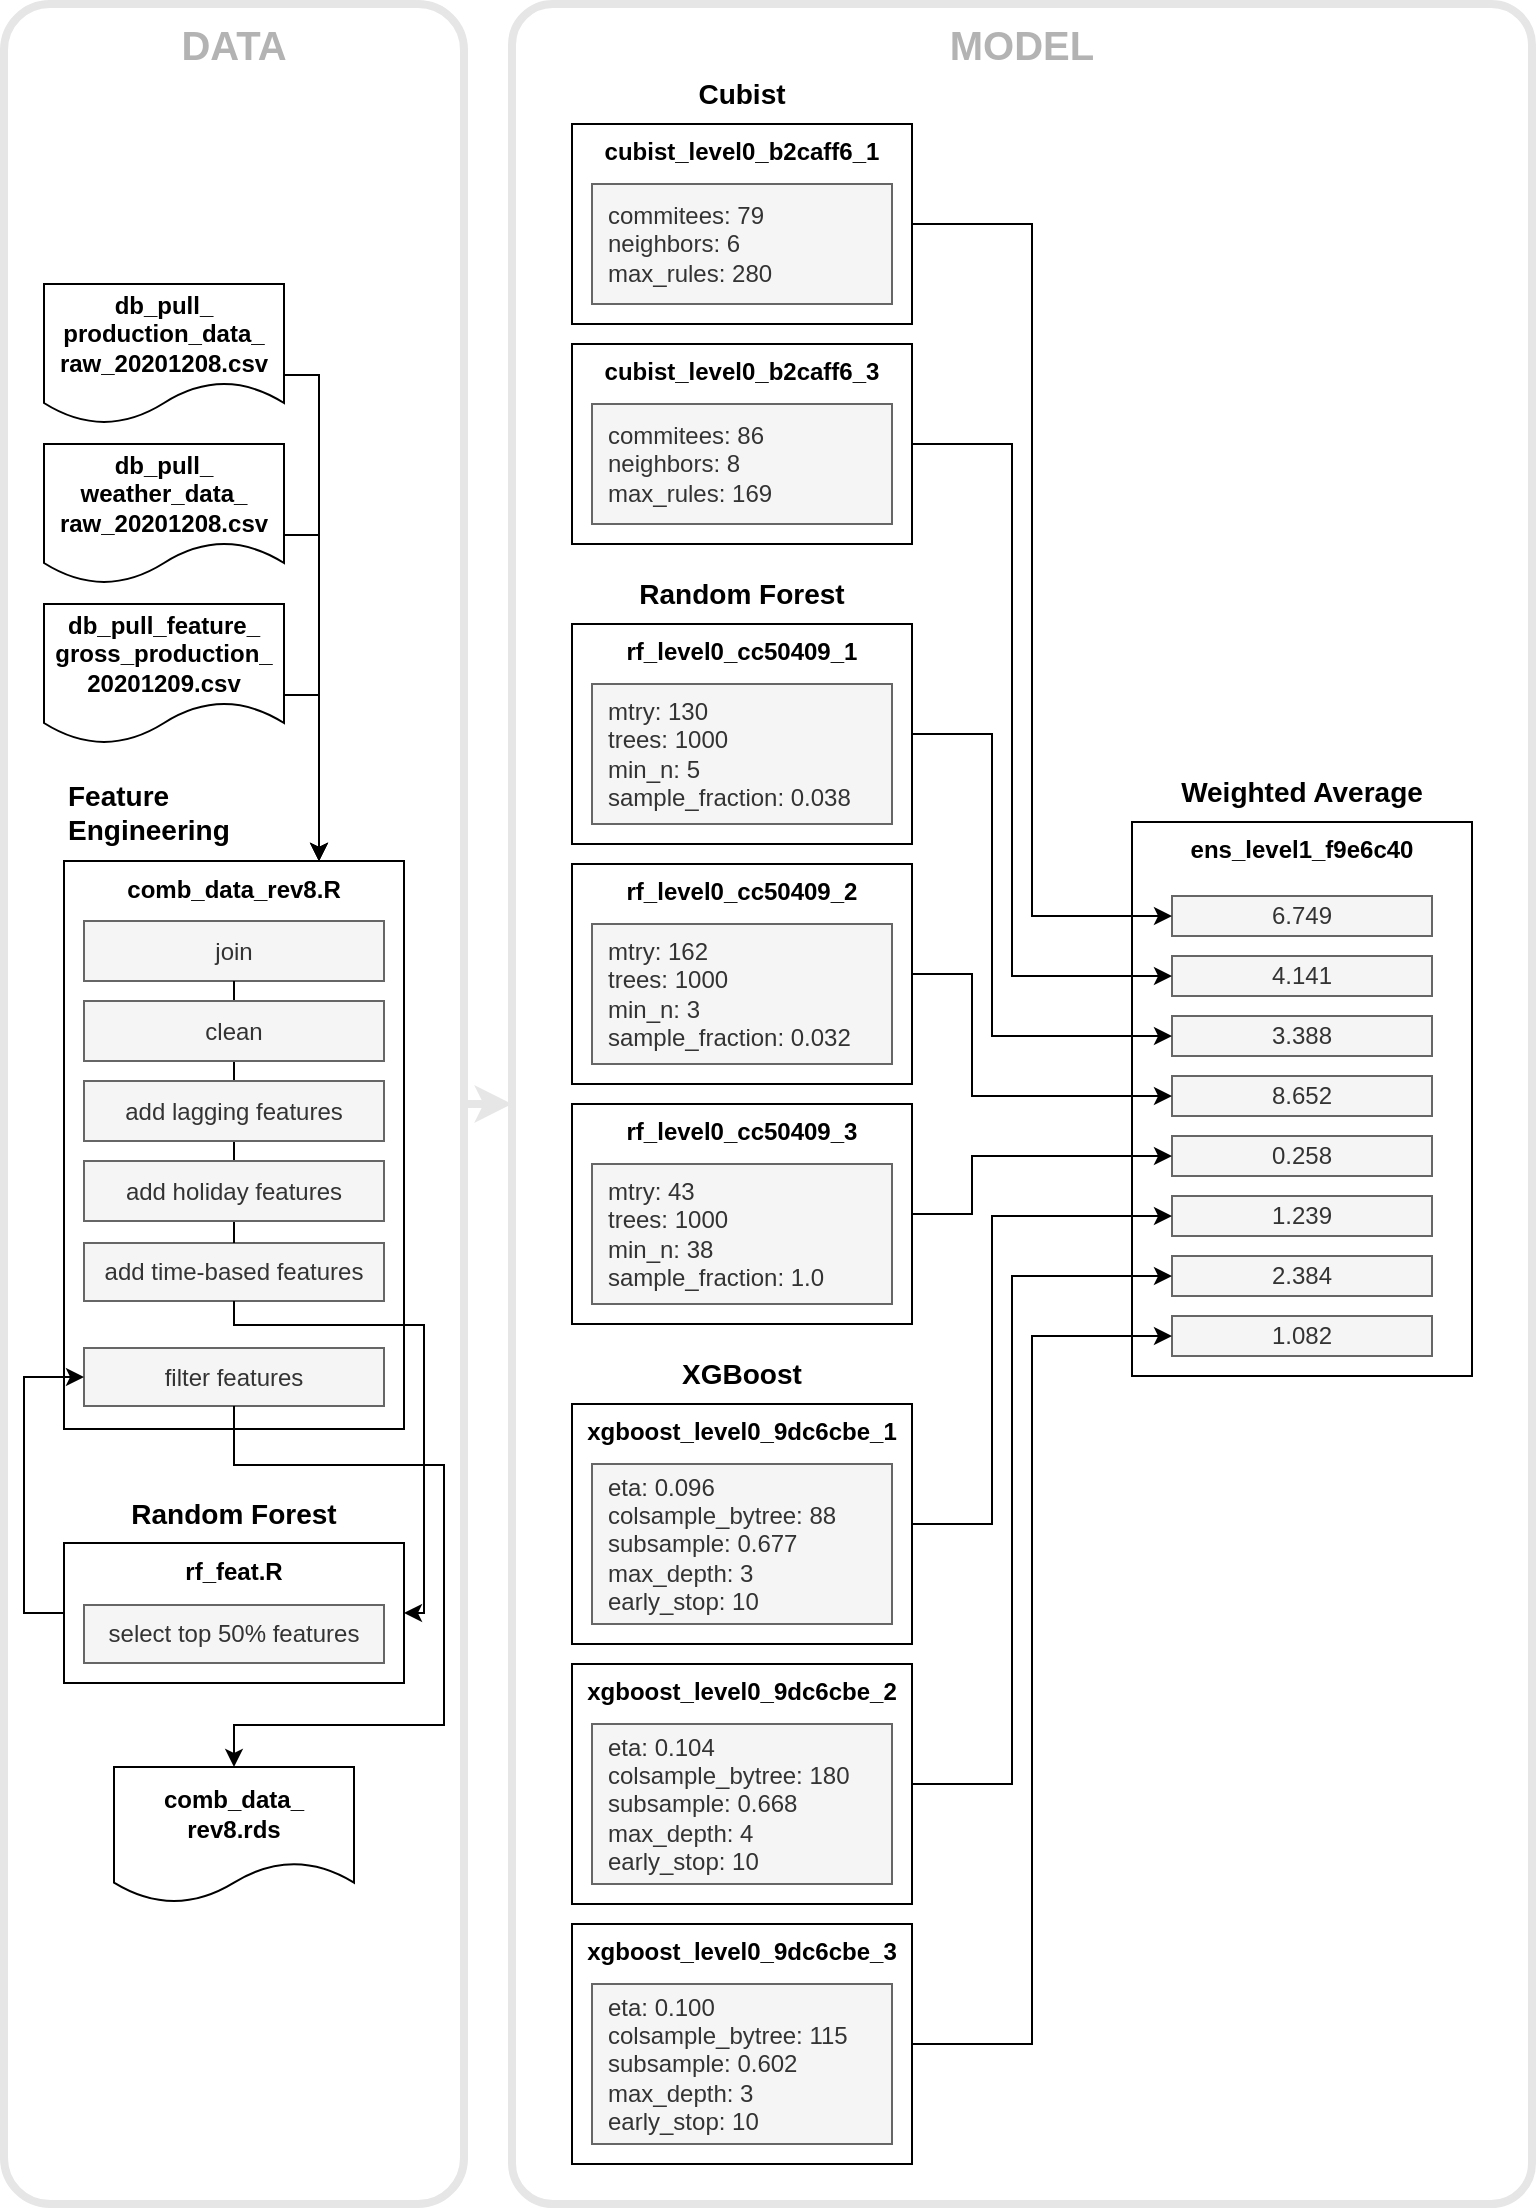 <mxfile version="14.2.9" type="device"><diagram id="dqaOxwCNVm4bTsbSVRbA" name="Page-1"><mxGraphModel dx="1963" dy="1880" grid="1" gridSize="10" guides="1" tooltips="1" connect="1" arrows="1" fold="1" page="1" pageScale="1" pageWidth="850" pageHeight="1100" math="0" shadow="0"><root><mxCell id="0"/><mxCell id="1" parent="0"/><mxCell id="R85agXf6EkqI4fIpD-az-84" value="" style="group" vertex="1" connectable="0" parent="1"><mxGeometry width="764" height="1100" as="geometry"/></mxCell><mxCell id="R85agXf6EkqI4fIpD-az-74" value="" style="rounded=1;whiteSpace=wrap;html=1;fontSize=14;align=center;strokeWidth=4;strokeColor=#E6E6E6;fillColor=none;arcSize=10;" vertex="1" parent="R85agXf6EkqI4fIpD-az-84"><mxGeometry width="230" height="1100" as="geometry"/></mxCell><mxCell id="R85agXf6EkqI4fIpD-az-52" value="" style="rounded=1;whiteSpace=wrap;html=1;fontSize=14;align=center;strokeWidth=4;strokeColor=#E6E6E6;fillColor=none;arcSize=4;" vertex="1" parent="R85agXf6EkqI4fIpD-az-84"><mxGeometry x="254" width="510" height="1100" as="geometry"/></mxCell><mxCell id="R85agXf6EkqI4fIpD-az-30" value="ens_level1_f9e6c40" style="rounded=0;whiteSpace=wrap;html=1;verticalAlign=top;fontStyle=1" vertex="1" parent="R85agXf6EkqI4fIpD-az-84"><mxGeometry x="564" y="409" width="170" height="277" as="geometry"/></mxCell><mxCell id="R85agXf6EkqI4fIpD-az-5" value="cubist_level0_b2caff6_1" style="rounded=0;whiteSpace=wrap;html=1;verticalAlign=top;fontStyle=1" vertex="1" parent="R85agXf6EkqI4fIpD-az-84"><mxGeometry x="284" y="60" width="170" height="100" as="geometry"/></mxCell><mxCell id="R85agXf6EkqI4fIpD-az-3" value="&lt;div align=&quot;left&quot;&gt;commitees: 79&lt;br&gt;neighbors: 6&lt;br&gt;max_rules: 280&lt;br&gt;&lt;/div&gt;" style="rounded=0;whiteSpace=wrap;html=1;align=left;spacingLeft=6;fillColor=#f5f5f5;strokeColor=#666666;fontColor=#333333;" vertex="1" parent="R85agXf6EkqI4fIpD-az-84"><mxGeometry x="294" y="90" width="150" height="60" as="geometry"/></mxCell><mxCell id="R85agXf6EkqI4fIpD-az-6" value="cubist_level0_b2caff6_3" style="rounded=0;whiteSpace=wrap;html=1;verticalAlign=top;fontStyle=1" vertex="1" parent="R85agXf6EkqI4fIpD-az-84"><mxGeometry x="284" y="170" width="170" height="100" as="geometry"/></mxCell><mxCell id="R85agXf6EkqI4fIpD-az-7" value="&lt;div align=&quot;left&quot;&gt;commitees: 86&lt;br&gt;neighbors: 8&lt;br&gt;max_rules: 169&lt;br&gt;&lt;/div&gt;" style="rounded=0;whiteSpace=wrap;html=1;align=left;spacingLeft=6;fillColor=#f5f5f5;strokeColor=#666666;fontColor=#333333;" vertex="1" parent="R85agXf6EkqI4fIpD-az-84"><mxGeometry x="294" y="200" width="150" height="60" as="geometry"/></mxCell><mxCell id="R85agXf6EkqI4fIpD-az-8" value="rf_level0_cc50409_1" style="rounded=0;whiteSpace=wrap;html=1;verticalAlign=top;fontStyle=1" vertex="1" parent="R85agXf6EkqI4fIpD-az-84"><mxGeometry x="284" y="310" width="170" height="110" as="geometry"/></mxCell><mxCell id="R85agXf6EkqI4fIpD-az-9" value="&lt;div align=&quot;left&quot;&gt;mtry: 130&lt;br&gt;trees: 1000&lt;br&gt;min_n: 5&lt;/div&gt;&lt;div align=&quot;left&quot;&gt;sample_fraction: 0.038&lt;br&gt;&lt;/div&gt;" style="rounded=0;whiteSpace=wrap;html=1;align=left;spacingLeft=6;fillColor=#f5f5f5;strokeColor=#666666;fontColor=#333333;" vertex="1" parent="R85agXf6EkqI4fIpD-az-84"><mxGeometry x="294" y="340" width="150" height="70" as="geometry"/></mxCell><mxCell id="R85agXf6EkqI4fIpD-az-12" value="Cubist" style="text;html=1;strokeColor=none;fillColor=none;align=center;verticalAlign=middle;whiteSpace=wrap;rounded=0;fontStyle=1;fontSize=14;" vertex="1" parent="R85agXf6EkqI4fIpD-az-84"><mxGeometry x="284" y="30" width="170" height="30" as="geometry"/></mxCell><mxCell id="R85agXf6EkqI4fIpD-az-13" value="Random Forest" style="text;html=1;strokeColor=none;fillColor=none;align=center;verticalAlign=middle;whiteSpace=wrap;rounded=0;fontStyle=1;fontSize=14;" vertex="1" parent="R85agXf6EkqI4fIpD-az-84"><mxGeometry x="284" y="280" width="170" height="30" as="geometry"/></mxCell><mxCell id="R85agXf6EkqI4fIpD-az-14" value="rf_level0_cc50409_2" style="rounded=0;whiteSpace=wrap;html=1;verticalAlign=top;fontStyle=1" vertex="1" parent="R85agXf6EkqI4fIpD-az-84"><mxGeometry x="284" y="430" width="170" height="110" as="geometry"/></mxCell><mxCell id="R85agXf6EkqI4fIpD-az-15" value="&lt;div align=&quot;left&quot;&gt;mtry: 162&lt;br&gt;trees: 1000&lt;br&gt;min_n: 3&lt;/div&gt;&lt;div align=&quot;left&quot;&gt;sample_fraction: 0.032&lt;br&gt;&lt;/div&gt;" style="rounded=0;whiteSpace=wrap;html=1;align=left;spacingLeft=6;fillColor=#f5f5f5;strokeColor=#666666;fontColor=#333333;" vertex="1" parent="R85agXf6EkqI4fIpD-az-84"><mxGeometry x="294" y="460" width="150" height="70" as="geometry"/></mxCell><mxCell id="R85agXf6EkqI4fIpD-az-16" value="rf_level0_cc50409_3" style="rounded=0;whiteSpace=wrap;html=1;verticalAlign=top;fontStyle=1" vertex="1" parent="R85agXf6EkqI4fIpD-az-84"><mxGeometry x="284" y="550" width="170" height="110" as="geometry"/></mxCell><mxCell id="R85agXf6EkqI4fIpD-az-17" value="&lt;div align=&quot;left&quot;&gt;mtry: 43&lt;br&gt;trees: 1000&lt;br&gt;min_n: 38&lt;/div&gt;&lt;div align=&quot;left&quot;&gt;sample_fraction: 1.0&lt;br&gt;&lt;/div&gt;" style="rounded=0;whiteSpace=wrap;html=1;align=left;spacingLeft=6;fillColor=#f5f5f5;strokeColor=#666666;fontColor=#333333;" vertex="1" parent="R85agXf6EkqI4fIpD-az-84"><mxGeometry x="294" y="580" width="150" height="70" as="geometry"/></mxCell><mxCell id="R85agXf6EkqI4fIpD-az-18" value="xgboost_level0_9dc6cbe_1" style="rounded=0;whiteSpace=wrap;html=1;verticalAlign=top;fontStyle=1" vertex="1" parent="R85agXf6EkqI4fIpD-az-84"><mxGeometry x="284" y="700" width="170" height="120" as="geometry"/></mxCell><mxCell id="R85agXf6EkqI4fIpD-az-19" value="&lt;div align=&quot;left&quot;&gt;eta: 0.096&lt;br&gt;colsample_bytree: 88&lt;br&gt;subsample: 0.677&lt;br&gt;&lt;/div&gt;&lt;div align=&quot;left&quot;&gt;max_depth: 3&lt;/div&gt;&lt;div align=&quot;left&quot;&gt;early_stop: 10&lt;br&gt;&lt;/div&gt;" style="rounded=0;whiteSpace=wrap;html=1;align=left;spacingLeft=6;fillColor=#f5f5f5;strokeColor=#666666;fontColor=#333333;" vertex="1" parent="R85agXf6EkqI4fIpD-az-84"><mxGeometry x="294" y="730" width="150" height="80" as="geometry"/></mxCell><mxCell id="R85agXf6EkqI4fIpD-az-20" value="XGBoost" style="text;html=1;strokeColor=none;fillColor=none;align=center;verticalAlign=middle;whiteSpace=wrap;rounded=0;fontStyle=1;fontSize=14;" vertex="1" parent="R85agXf6EkqI4fIpD-az-84"><mxGeometry x="284" y="670" width="170" height="30" as="geometry"/></mxCell><mxCell id="R85agXf6EkqI4fIpD-az-26" value="xgboost_level0_9dc6cbe_2" style="rounded=0;whiteSpace=wrap;html=1;verticalAlign=top;fontStyle=1" vertex="1" parent="R85agXf6EkqI4fIpD-az-84"><mxGeometry x="284" y="830" width="170" height="120" as="geometry"/></mxCell><mxCell id="R85agXf6EkqI4fIpD-az-27" value="&lt;div align=&quot;left&quot;&gt;eta: 0.104&lt;br&gt;colsample_bytree: 180&lt;br&gt;subsample: 0.668&lt;br&gt;&lt;/div&gt;&lt;div align=&quot;left&quot;&gt;max_depth: 4&lt;br&gt;&lt;/div&gt;&lt;div align=&quot;left&quot;&gt;early_stop: 10&lt;br&gt;&lt;/div&gt;" style="rounded=0;whiteSpace=wrap;html=1;align=left;spacingLeft=6;fillColor=#f5f5f5;strokeColor=#666666;fontColor=#333333;" vertex="1" parent="R85agXf6EkqI4fIpD-az-84"><mxGeometry x="294" y="860" width="150" height="80" as="geometry"/></mxCell><mxCell id="R85agXf6EkqI4fIpD-az-28" value="xgboost_level0_9dc6cbe_3" style="rounded=0;whiteSpace=wrap;html=1;verticalAlign=top;fontStyle=1" vertex="1" parent="R85agXf6EkqI4fIpD-az-84"><mxGeometry x="284" y="960" width="170" height="120" as="geometry"/></mxCell><mxCell id="R85agXf6EkqI4fIpD-az-29" value="&lt;div align=&quot;left&quot;&gt;eta: 0.100&lt;br&gt;colsample_bytree: 115&lt;br&gt;subsample: 0.602&lt;br&gt;&lt;/div&gt;&lt;div align=&quot;left&quot;&gt;max_depth: 3&lt;br&gt;&lt;/div&gt;&lt;div align=&quot;left&quot;&gt;early_stop: 10&lt;br&gt;&lt;/div&gt;" style="rounded=0;whiteSpace=wrap;html=1;align=left;spacingLeft=6;fillColor=#f5f5f5;strokeColor=#666666;fontColor=#333333;" vertex="1" parent="R85agXf6EkqI4fIpD-az-84"><mxGeometry x="294" y="990" width="150" height="80" as="geometry"/></mxCell><mxCell id="R85agXf6EkqI4fIpD-az-32" value="Weighted Average" style="text;html=1;strokeColor=none;fillColor=none;align=center;verticalAlign=middle;whiteSpace=wrap;rounded=0;fontStyle=1;fontSize=14;" vertex="1" parent="R85agXf6EkqI4fIpD-az-84"><mxGeometry x="564" y="379" width="170" height="30" as="geometry"/></mxCell><mxCell id="R85agXf6EkqI4fIpD-az-34" value="&lt;div&gt;6.749&lt;br&gt;&lt;/div&gt;" style="rounded=0;whiteSpace=wrap;html=1;align=center;spacingLeft=0;fillColor=#f5f5f5;strokeColor=#666666;fontColor=#333333;" vertex="1" parent="R85agXf6EkqI4fIpD-az-84"><mxGeometry x="584" y="446" width="130" height="20" as="geometry"/></mxCell><mxCell id="R85agXf6EkqI4fIpD-az-35" style="edgeStyle=orthogonalEdgeStyle;rounded=0;orthogonalLoop=1;jettySize=auto;html=1;exitX=1;exitY=0.5;exitDx=0;exitDy=0;entryX=0;entryY=0.5;entryDx=0;entryDy=0;fontSize=14;" edge="1" parent="R85agXf6EkqI4fIpD-az-84" source="R85agXf6EkqI4fIpD-az-5" target="R85agXf6EkqI4fIpD-az-34"><mxGeometry relative="1" as="geometry"><Array as="points"><mxPoint x="514" y="110"/><mxPoint x="514" y="456"/></Array></mxGeometry></mxCell><mxCell id="R85agXf6EkqI4fIpD-az-36" value="&lt;div&gt;4.141&lt;/div&gt;" style="rounded=0;whiteSpace=wrap;html=1;align=center;spacingLeft=0;fillColor=#f5f5f5;strokeColor=#666666;fontColor=#333333;" vertex="1" parent="R85agXf6EkqI4fIpD-az-84"><mxGeometry x="584" y="476" width="130" height="20" as="geometry"/></mxCell><mxCell id="R85agXf6EkqI4fIpD-az-37" style="edgeStyle=orthogonalEdgeStyle;rounded=0;orthogonalLoop=1;jettySize=auto;html=1;exitX=1;exitY=0.5;exitDx=0;exitDy=0;entryX=0;entryY=0.5;entryDx=0;entryDy=0;fontSize=14;" edge="1" parent="R85agXf6EkqI4fIpD-az-84" source="R85agXf6EkqI4fIpD-az-6" target="R85agXf6EkqI4fIpD-az-36"><mxGeometry relative="1" as="geometry"><Array as="points"><mxPoint x="504" y="220"/><mxPoint x="504" y="486"/></Array></mxGeometry></mxCell><mxCell id="R85agXf6EkqI4fIpD-az-38" value="&lt;div&gt;3.388&lt;/div&gt;" style="rounded=0;whiteSpace=wrap;html=1;align=center;spacingLeft=0;fillColor=#f5f5f5;strokeColor=#666666;fontColor=#333333;" vertex="1" parent="R85agXf6EkqI4fIpD-az-84"><mxGeometry x="584" y="506" width="130" height="20" as="geometry"/></mxCell><mxCell id="R85agXf6EkqI4fIpD-az-39" style="edgeStyle=orthogonalEdgeStyle;rounded=0;orthogonalLoop=1;jettySize=auto;html=1;exitX=1;exitY=0.5;exitDx=0;exitDy=0;entryX=0;entryY=0.5;entryDx=0;entryDy=0;fontSize=14;" edge="1" parent="R85agXf6EkqI4fIpD-az-84" source="R85agXf6EkqI4fIpD-az-8" target="R85agXf6EkqI4fIpD-az-38"><mxGeometry relative="1" as="geometry"><Array as="points"><mxPoint x="494" y="365"/><mxPoint x="494" y="516"/></Array></mxGeometry></mxCell><mxCell id="R85agXf6EkqI4fIpD-az-40" value="&lt;div&gt;8.652&lt;/div&gt;" style="rounded=0;whiteSpace=wrap;html=1;align=center;spacingLeft=0;fillColor=#f5f5f5;strokeColor=#666666;fontColor=#333333;" vertex="1" parent="R85agXf6EkqI4fIpD-az-84"><mxGeometry x="584" y="536" width="130" height="20" as="geometry"/></mxCell><mxCell id="R85agXf6EkqI4fIpD-az-41" style="edgeStyle=orthogonalEdgeStyle;rounded=0;orthogonalLoop=1;jettySize=auto;html=1;exitX=1;exitY=0.5;exitDx=0;exitDy=0;entryX=0;entryY=0.5;entryDx=0;entryDy=0;fontSize=14;" edge="1" parent="R85agXf6EkqI4fIpD-az-84" source="R85agXf6EkqI4fIpD-az-14" target="R85agXf6EkqI4fIpD-az-40"><mxGeometry relative="1" as="geometry"><Array as="points"><mxPoint x="484" y="485"/><mxPoint x="484" y="546"/></Array></mxGeometry></mxCell><mxCell id="R85agXf6EkqI4fIpD-az-42" value="&lt;div&gt;0.258&lt;/div&gt;" style="rounded=0;whiteSpace=wrap;html=1;align=center;spacingLeft=0;fillColor=#f5f5f5;strokeColor=#666666;fontColor=#333333;" vertex="1" parent="R85agXf6EkqI4fIpD-az-84"><mxGeometry x="584" y="566" width="130" height="20" as="geometry"/></mxCell><mxCell id="R85agXf6EkqI4fIpD-az-43" style="edgeStyle=orthogonalEdgeStyle;rounded=0;orthogonalLoop=1;jettySize=auto;html=1;exitX=1;exitY=0.5;exitDx=0;exitDy=0;fontSize=14;" edge="1" parent="R85agXf6EkqI4fIpD-az-84" source="R85agXf6EkqI4fIpD-az-16" target="R85agXf6EkqI4fIpD-az-42"><mxGeometry relative="1" as="geometry"><Array as="points"><mxPoint x="484" y="605"/><mxPoint x="484" y="576"/></Array></mxGeometry></mxCell><mxCell id="R85agXf6EkqI4fIpD-az-44" value="&lt;div&gt;1.239&lt;/div&gt;" style="rounded=0;whiteSpace=wrap;html=1;align=center;spacingLeft=0;fillColor=#f5f5f5;strokeColor=#666666;fontColor=#333333;" vertex="1" parent="R85agXf6EkqI4fIpD-az-84"><mxGeometry x="584" y="596" width="130" height="20" as="geometry"/></mxCell><mxCell id="R85agXf6EkqI4fIpD-az-45" style="edgeStyle=orthogonalEdgeStyle;rounded=0;orthogonalLoop=1;jettySize=auto;html=1;exitX=1;exitY=0.5;exitDx=0;exitDy=0;entryX=0;entryY=0.5;entryDx=0;entryDy=0;fontSize=14;" edge="1" parent="R85agXf6EkqI4fIpD-az-84" source="R85agXf6EkqI4fIpD-az-18" target="R85agXf6EkqI4fIpD-az-44"><mxGeometry relative="1" as="geometry"><Array as="points"><mxPoint x="494" y="760"/><mxPoint x="494" y="606"/></Array></mxGeometry></mxCell><mxCell id="R85agXf6EkqI4fIpD-az-46" value="&lt;div&gt;2.384&lt;/div&gt;" style="rounded=0;whiteSpace=wrap;html=1;align=center;spacingLeft=0;fillColor=#f5f5f5;strokeColor=#666666;fontColor=#333333;" vertex="1" parent="R85agXf6EkqI4fIpD-az-84"><mxGeometry x="584" y="626" width="130" height="20" as="geometry"/></mxCell><mxCell id="R85agXf6EkqI4fIpD-az-47" style="edgeStyle=orthogonalEdgeStyle;rounded=0;orthogonalLoop=1;jettySize=auto;html=1;exitX=1;exitY=0.5;exitDx=0;exitDy=0;entryX=0;entryY=0.5;entryDx=0;entryDy=0;fontSize=14;" edge="1" parent="R85agXf6EkqI4fIpD-az-84" source="R85agXf6EkqI4fIpD-az-26" target="R85agXf6EkqI4fIpD-az-46"><mxGeometry relative="1" as="geometry"><Array as="points"><mxPoint x="504" y="890"/><mxPoint x="504" y="636"/></Array></mxGeometry></mxCell><mxCell id="R85agXf6EkqI4fIpD-az-48" value="&lt;div&gt;1.082&lt;/div&gt;" style="rounded=0;whiteSpace=wrap;html=1;align=center;spacingLeft=0;fillColor=#f5f5f5;strokeColor=#666666;fontColor=#333333;" vertex="1" parent="R85agXf6EkqI4fIpD-az-84"><mxGeometry x="584" y="656" width="130" height="20" as="geometry"/></mxCell><mxCell id="R85agXf6EkqI4fIpD-az-53" value="MODEL" style="text;html=1;strokeColor=none;fillColor=none;align=center;verticalAlign=middle;whiteSpace=wrap;rounded=0;fontStyle=1;fontSize=20;fontColor=#B3B3B3;" vertex="1" parent="R85agXf6EkqI4fIpD-az-84"><mxGeometry x="254" width="510" height="40" as="geometry"/></mxCell><mxCell id="R85agXf6EkqI4fIpD-az-75" value="DATA" style="text;html=1;strokeColor=none;fillColor=none;align=center;verticalAlign=middle;whiteSpace=wrap;rounded=0;fontStyle=1;fontSize=20;fontColor=#B3B3B3;" vertex="1" parent="R85agXf6EkqI4fIpD-az-84"><mxGeometry width="230" height="40" as="geometry"/></mxCell><mxCell id="R85agXf6EkqI4fIpD-az-49" style="edgeStyle=orthogonalEdgeStyle;rounded=0;orthogonalLoop=1;jettySize=auto;html=1;exitX=1;exitY=0.5;exitDx=0;exitDy=0;entryX=0;entryY=0.5;entryDx=0;entryDy=0;fontSize=14;" edge="1" parent="R85agXf6EkqI4fIpD-az-84" source="R85agXf6EkqI4fIpD-az-28" target="R85agXf6EkqI4fIpD-az-48"><mxGeometry relative="1" as="geometry"><Array as="points"><mxPoint x="514" y="1020"/><mxPoint x="514" y="666"/></Array></mxGeometry></mxCell><mxCell id="R85agXf6EkqI4fIpD-az-83" value="" style="endArrow=classic;html=1;strokeWidth=4;fontSize=12;fontColor=#000000;entryX=0;entryY=0.5;entryDx=0;entryDy=0;exitX=1;exitY=0.5;exitDx=0;exitDy=0;strokeColor=#E6E6E6;" edge="1" parent="R85agXf6EkqI4fIpD-az-84" source="R85agXf6EkqI4fIpD-az-74" target="R85agXf6EkqI4fIpD-az-52"><mxGeometry width="50" height="50" relative="1" as="geometry"><mxPoint x="224" y="480" as="sourcePoint"/><mxPoint x="274" y="430" as="targetPoint"/></mxGeometry></mxCell><mxCell id="R85agXf6EkqI4fIpD-az-54" value="db_pull_&lt;br&gt;production_data_&lt;br&gt;raw_20201208.csv" style="shape=document;whiteSpace=wrap;html=1;boundedLbl=1;strokeWidth=1;fontSize=12;align=center;fontStyle=1" vertex="1" parent="R85agXf6EkqI4fIpD-az-84"><mxGeometry x="20" y="140" width="120" height="70" as="geometry"/></mxCell><mxCell id="R85agXf6EkqI4fIpD-az-55" value="db_pull_&lt;br&gt;weather_data_&lt;br&gt;raw_20201208.csv" style="shape=document;whiteSpace=wrap;html=1;boundedLbl=1;strokeWidth=1;fontSize=12;align=center;fontStyle=1" vertex="1" parent="R85agXf6EkqI4fIpD-az-84"><mxGeometry x="20" y="220" width="120" height="70" as="geometry"/></mxCell><mxCell id="R85agXf6EkqI4fIpD-az-56" value="db_pull_feature_&lt;br&gt;gross_production_&lt;br&gt;20201209.csv" style="shape=document;whiteSpace=wrap;html=1;boundedLbl=1;strokeWidth=1;fontSize=12;align=center;fontStyle=1" vertex="1" parent="R85agXf6EkqI4fIpD-az-84"><mxGeometry x="20" y="300" width="120" height="70" as="geometry"/></mxCell><mxCell id="R85agXf6EkqI4fIpD-az-58" value="&lt;div&gt;comb_data_rev8.R&lt;/div&gt;" style="rounded=0;whiteSpace=wrap;html=1;verticalAlign=top;fontStyle=1" vertex="1" parent="R85agXf6EkqI4fIpD-az-84"><mxGeometry x="30" y="428.5" width="170" height="284" as="geometry"/></mxCell><mxCell id="R85agXf6EkqI4fIpD-az-71" style="edgeStyle=orthogonalEdgeStyle;rounded=0;orthogonalLoop=1;jettySize=auto;html=1;exitX=1;exitY=0.5;exitDx=0;exitDy=0;entryX=0.75;entryY=0;entryDx=0;entryDy=0;fontSize=12;fontColor=#000000;" edge="1" parent="R85agXf6EkqI4fIpD-az-84" source="R85agXf6EkqI4fIpD-az-54" target="R85agXf6EkqI4fIpD-az-58"><mxGeometry x="10" y="150.5" as="geometry"><Array as="points"><mxPoint x="158" y="185.5"/></Array></mxGeometry></mxCell><mxCell id="R85agXf6EkqI4fIpD-az-70" style="edgeStyle=orthogonalEdgeStyle;rounded=0;orthogonalLoop=1;jettySize=auto;html=1;exitX=1;exitY=0.5;exitDx=0;exitDy=0;entryX=0.75;entryY=0;entryDx=0;entryDy=0;fontSize=12;fontColor=#000000;" edge="1" parent="R85agXf6EkqI4fIpD-az-84" source="R85agXf6EkqI4fIpD-az-55" target="R85agXf6EkqI4fIpD-az-58"><mxGeometry x="10" y="150.5" as="geometry"><Array as="points"><mxPoint x="158" y="265.5"/></Array></mxGeometry></mxCell><mxCell id="R85agXf6EkqI4fIpD-az-69" style="edgeStyle=orthogonalEdgeStyle;rounded=0;orthogonalLoop=1;jettySize=auto;html=1;exitX=1;exitY=0.5;exitDx=0;exitDy=0;entryX=0.75;entryY=0;entryDx=0;entryDy=0;fontSize=12;fontColor=#000000;" edge="1" parent="R85agXf6EkqI4fIpD-az-84" source="R85agXf6EkqI4fIpD-az-56" target="R85agXf6EkqI4fIpD-az-58"><mxGeometry x="10" y="150.5" as="geometry"><Array as="points"><mxPoint x="158" y="345.5"/></Array></mxGeometry></mxCell><mxCell id="R85agXf6EkqI4fIpD-az-59" value="join" style="rounded=0;whiteSpace=wrap;html=1;strokeColor=#666666;strokeWidth=1;fillColor=#f5f5f5;fontSize=12;fontColor=#333333;align=center;" vertex="1" parent="R85agXf6EkqI4fIpD-az-84"><mxGeometry x="40" y="458.5" width="150" height="30" as="geometry"/></mxCell><mxCell id="R85agXf6EkqI4fIpD-az-64" value="add time-based features" style="rounded=0;whiteSpace=wrap;html=1;strokeColor=#666666;strokeWidth=1;fillColor=#f5f5f5;fontSize=12;fontColor=#333333;align=center;" vertex="1" parent="R85agXf6EkqI4fIpD-az-84"><mxGeometry x="40" y="619.5" width="150" height="29" as="geometry"/></mxCell><mxCell id="R85agXf6EkqI4fIpD-az-65" value="filter features" style="rounded=0;whiteSpace=wrap;html=1;strokeColor=#666666;strokeWidth=1;fillColor=#f5f5f5;fontSize=12;fontColor=#333333;align=center;" vertex="1" parent="R85agXf6EkqI4fIpD-az-84"><mxGeometry x="40" y="672" width="150" height="29" as="geometry"/></mxCell><mxCell id="R85agXf6EkqI4fIpD-az-73" style="edgeStyle=orthogonalEdgeStyle;rounded=0;orthogonalLoop=1;jettySize=auto;html=1;exitX=0;exitY=0.5;exitDx=0;exitDy=0;entryX=0;entryY=0.5;entryDx=0;entryDy=0;fontSize=12;fontColor=#000000;" edge="1" parent="R85agXf6EkqI4fIpD-az-84" source="R85agXf6EkqI4fIpD-az-67" target="R85agXf6EkqI4fIpD-az-65"><mxGeometry x="10" y="150.5" as="geometry"><Array as="points"><mxPoint x="10" y="804.5"/><mxPoint x="10" y="686.5"/></Array></mxGeometry></mxCell><mxCell id="R85agXf6EkqI4fIpD-az-67" value="&lt;div&gt;rf_feat.R&lt;/div&gt;" style="rounded=0;whiteSpace=wrap;html=1;verticalAlign=top;fontStyle=1" vertex="1" parent="R85agXf6EkqI4fIpD-az-84"><mxGeometry x="30" y="769.5" width="170" height="70" as="geometry"/></mxCell><mxCell id="R85agXf6EkqI4fIpD-az-72" style="edgeStyle=orthogonalEdgeStyle;rounded=0;orthogonalLoop=1;jettySize=auto;html=1;exitX=0.5;exitY=1;exitDx=0;exitDy=0;entryX=1;entryY=0.5;entryDx=0;entryDy=0;fontSize=12;fontColor=#000000;" edge="1" parent="R85agXf6EkqI4fIpD-az-84" source="R85agXf6EkqI4fIpD-az-64" target="R85agXf6EkqI4fIpD-az-67"><mxGeometry x="10" y="150.5" as="geometry"><Array as="points"><mxPoint x="115" y="660.5"/><mxPoint x="210" y="660.5"/><mxPoint x="210" y="804.5"/></Array></mxGeometry></mxCell><mxCell id="R85agXf6EkqI4fIpD-az-68" value="select top 50% features" style="rounded=0;whiteSpace=wrap;html=1;strokeColor=#666666;strokeWidth=1;fillColor=#f5f5f5;fontSize=12;fontColor=#333333;align=center;" vertex="1" parent="R85agXf6EkqI4fIpD-az-84"><mxGeometry x="40" y="800.5" width="150" height="29" as="geometry"/></mxCell><mxCell id="R85agXf6EkqI4fIpD-az-76" value="&lt;b&gt;comb_data_&lt;br&gt;rev8.rds&lt;/b&gt;" style="shape=document;whiteSpace=wrap;html=1;boundedLbl=1;strokeWidth=1;fontSize=12;align=center;" vertex="1" parent="R85agXf6EkqI4fIpD-az-84"><mxGeometry x="55" y="881.5" width="120" height="68" as="geometry"/></mxCell><mxCell id="R85agXf6EkqI4fIpD-az-78" value="Random Forest" style="text;html=1;strokeColor=none;fillColor=none;align=center;verticalAlign=middle;whiteSpace=wrap;rounded=0;fontStyle=1;fontSize=14;" vertex="1" parent="R85agXf6EkqI4fIpD-az-84"><mxGeometry x="30" y="739.5" width="170" height="30" as="geometry"/></mxCell><mxCell id="R85agXf6EkqI4fIpD-az-79" value="&lt;div align=&quot;left&quot;&gt;Feature &lt;br&gt;&lt;/div&gt;&lt;div align=&quot;left&quot;&gt;Engineering&lt;br&gt;&lt;/div&gt;" style="text;html=1;strokeColor=none;fillColor=none;align=left;verticalAlign=middle;whiteSpace=wrap;rounded=0;fontStyle=1;fontSize=14;" vertex="1" parent="R85agXf6EkqI4fIpD-az-84"><mxGeometry x="30" y="380" width="170" height="48.5" as="geometry"/></mxCell><mxCell id="R85agXf6EkqI4fIpD-az-77" style="edgeStyle=orthogonalEdgeStyle;rounded=0;orthogonalLoop=1;jettySize=auto;html=1;exitX=0.5;exitY=1;exitDx=0;exitDy=0;fontSize=12;fontColor=#000000;" edge="1" parent="R85agXf6EkqI4fIpD-az-84" source="R85agXf6EkqI4fIpD-az-65" target="R85agXf6EkqI4fIpD-az-76"><mxGeometry x="10" y="150.5" as="geometry"><Array as="points"><mxPoint x="115" y="730.5"/><mxPoint x="220" y="730.5"/><mxPoint x="220" y="860.5"/><mxPoint x="115" y="860.5"/></Array></mxGeometry></mxCell><mxCell id="R85agXf6EkqI4fIpD-az-80" value="" style="endArrow=none;html=1;fontSize=12;fontColor=#000000;entryX=0.5;entryY=1;entryDx=0;entryDy=0;exitX=0.5;exitY=0;exitDx=0;exitDy=0;" edge="1" parent="R85agXf6EkqI4fIpD-az-84" source="R85agXf6EkqI4fIpD-az-64" target="R85agXf6EkqI4fIpD-az-59"><mxGeometry x="10" y="150.5" width="50" height="50" as="geometry"><mxPoint x="220" y="548.5" as="sourcePoint"/><mxPoint x="270" y="498.5" as="targetPoint"/></mxGeometry></mxCell><mxCell id="R85agXf6EkqI4fIpD-az-61" value="clean" style="rounded=0;whiteSpace=wrap;html=1;strokeColor=#666666;strokeWidth=1;fillColor=#f5f5f5;fontSize=12;fontColor=#333333;align=center;" vertex="1" parent="R85agXf6EkqI4fIpD-az-84"><mxGeometry x="40" y="498.5" width="150" height="30" as="geometry"/></mxCell><mxCell id="R85agXf6EkqI4fIpD-az-62" value="add lagging features" style="rounded=0;whiteSpace=wrap;html=1;strokeColor=#666666;strokeWidth=1;fillColor=#f5f5f5;fontSize=12;fontColor=#333333;align=center;" vertex="1" parent="R85agXf6EkqI4fIpD-az-84"><mxGeometry x="40" y="538.5" width="150" height="30" as="geometry"/></mxCell><mxCell id="R85agXf6EkqI4fIpD-az-63" value="add holiday features" style="rounded=0;whiteSpace=wrap;html=1;strokeColor=#666666;strokeWidth=1;fillColor=#f5f5f5;fontSize=12;fontColor=#333333;align=center;" vertex="1" parent="R85agXf6EkqI4fIpD-az-84"><mxGeometry x="40" y="578.5" width="150" height="30" as="geometry"/></mxCell></root></mxGraphModel></diagram></mxfile>